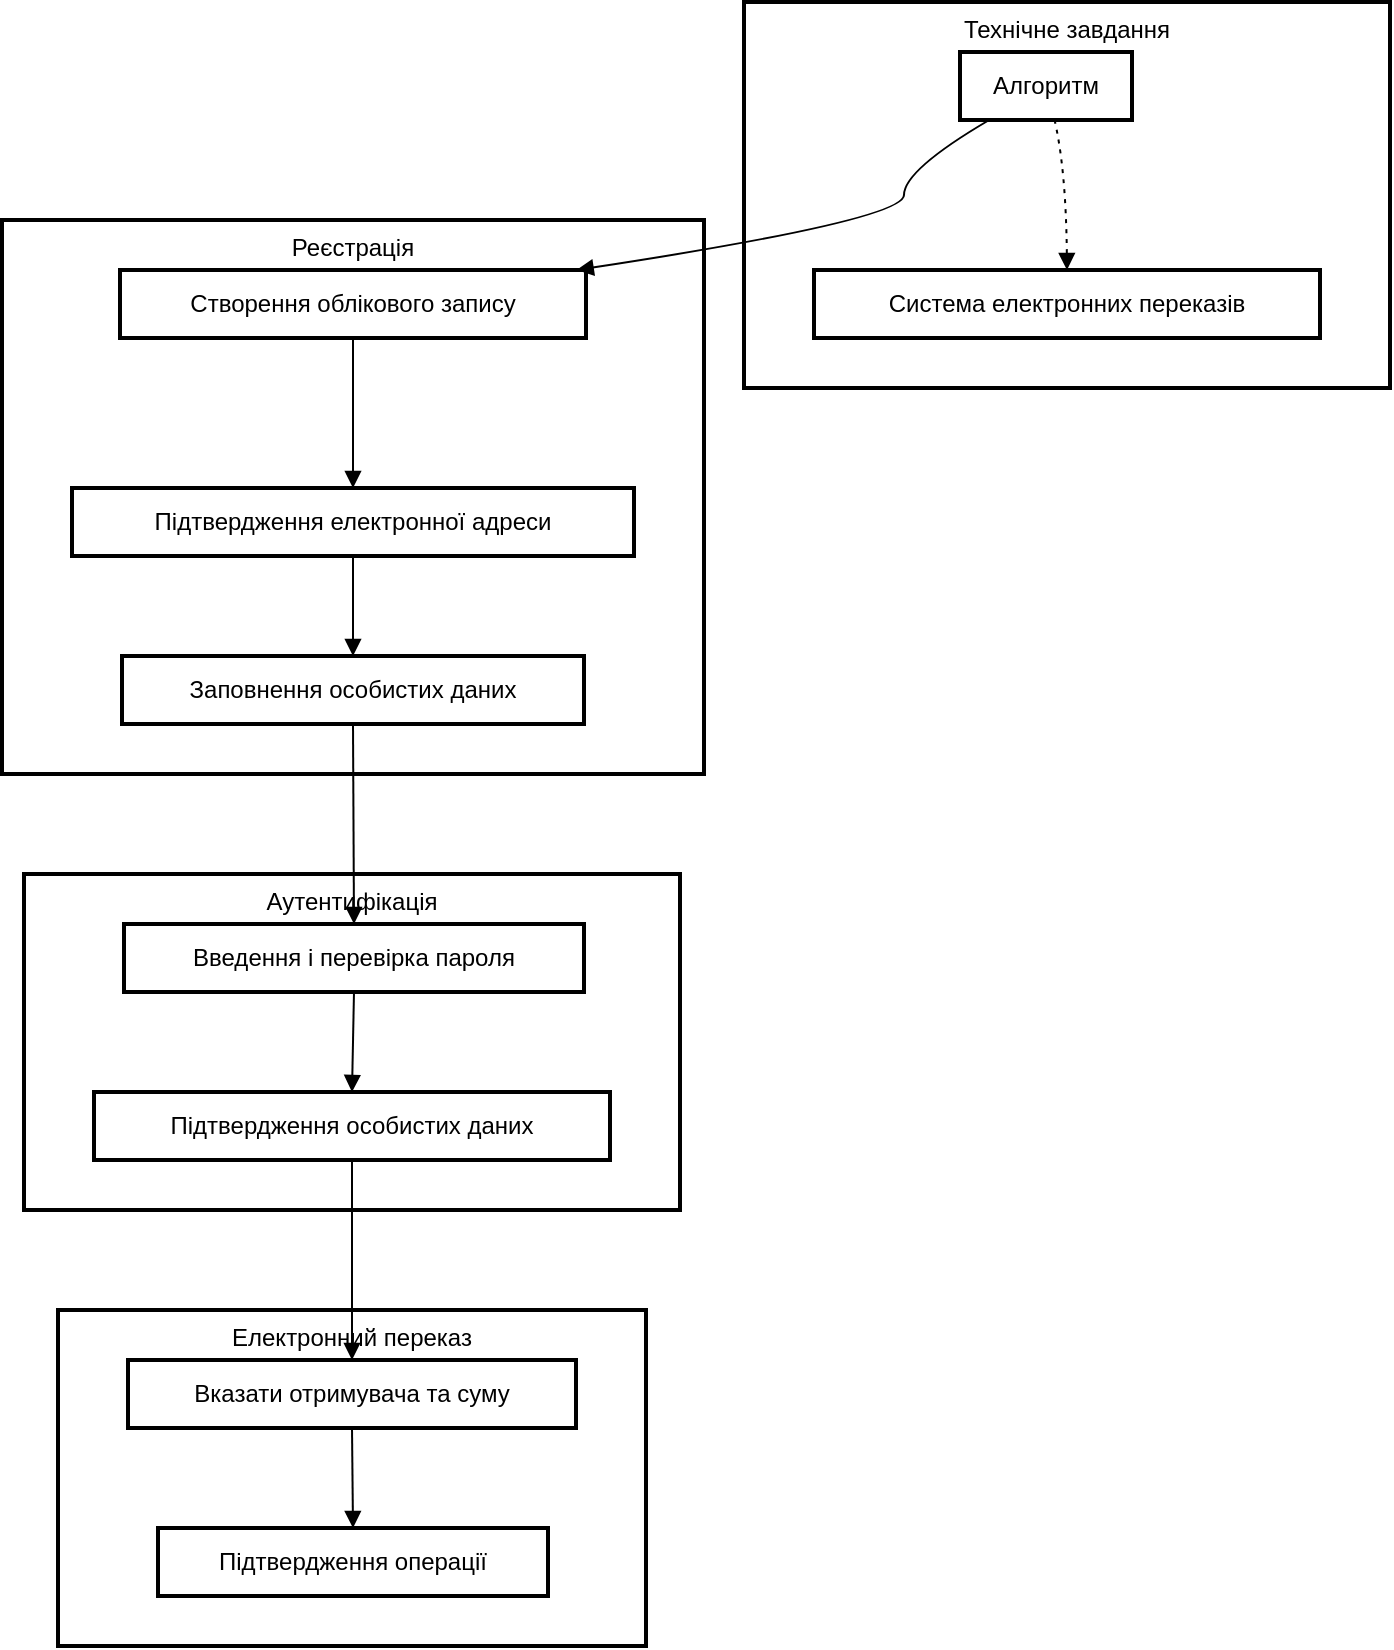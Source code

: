 <mxfile version="24.5.4" type="github">
  <diagram name="Page-1" id="ABK0qlNQWMwjMVvwtllY">
    <mxGraphModel>
      <root>
        <mxCell id="0" />
        <mxCell id="1" parent="0" />
        <mxCell id="2" value="Електронний переказ" style="whiteSpace=wrap;strokeWidth=2;verticalAlign=top;" vertex="1" parent="1">
          <mxGeometry x="28" y="654" width="294" height="168" as="geometry" />
        </mxCell>
        <mxCell id="3" value="Вказати отримувача та суму" style="whiteSpace=wrap;strokeWidth=2;" vertex="1" parent="1">
          <mxGeometry x="63" y="679" width="224" height="34" as="geometry" />
        </mxCell>
        <mxCell id="4" value="Підтвердження операції" style="whiteSpace=wrap;strokeWidth=2;" vertex="1" parent="1">
          <mxGeometry x="78" y="763" width="195" height="34" as="geometry" />
        </mxCell>
        <mxCell id="5" value="Аутентифікація" style="whiteSpace=wrap;strokeWidth=2;verticalAlign=top;" vertex="1" parent="1">
          <mxGeometry x="11" y="436" width="328" height="168" as="geometry" />
        </mxCell>
        <mxCell id="6" value="Введення і перевірка пароля" style="whiteSpace=wrap;strokeWidth=2;" vertex="1" parent="1">
          <mxGeometry x="61" y="461" width="230" height="34" as="geometry" />
        </mxCell>
        <mxCell id="7" value="Підтвердження особистих даних" style="whiteSpace=wrap;strokeWidth=2;" vertex="1" parent="1">
          <mxGeometry x="46" y="545" width="258" height="34" as="geometry" />
        </mxCell>
        <mxCell id="8" value="Реєстрація" style="whiteSpace=wrap;strokeWidth=2;verticalAlign=top;" vertex="1" parent="1">
          <mxGeometry y="109" width="351" height="277" as="geometry" />
        </mxCell>
        <mxCell id="9" value="Створення облікового запису" style="whiteSpace=wrap;strokeWidth=2;" vertex="1" parent="1">
          <mxGeometry x="59" y="134" width="233" height="34" as="geometry" />
        </mxCell>
        <mxCell id="10" value="Підтвердження електронної адреси" style="whiteSpace=wrap;strokeWidth=2;" vertex="1" parent="1">
          <mxGeometry x="35" y="243" width="281" height="34" as="geometry" />
        </mxCell>
        <mxCell id="11" value="Заповнення особистих даних" style="whiteSpace=wrap;strokeWidth=2;" vertex="1" parent="1">
          <mxGeometry x="60" y="327" width="231" height="34" as="geometry" />
        </mxCell>
        <mxCell id="12" value="Технічне завдання" style="whiteSpace=wrap;strokeWidth=2;verticalAlign=top;" vertex="1" parent="1">
          <mxGeometry x="371" width="323" height="193" as="geometry" />
        </mxCell>
        <mxCell id="13" value="Система електронних переказів" style="whiteSpace=wrap;strokeWidth=2;" vertex="1" parent="1">
          <mxGeometry x="406" y="134" width="253" height="34" as="geometry" />
        </mxCell>
        <mxCell id="14" value="Алгоритм" style="whiteSpace=wrap;strokeWidth=2;" vertex="1" parent="1">
          <mxGeometry x="479" y="25" width="86" height="34" as="geometry" />
        </mxCell>
        <mxCell id="15" value="" style="curved=1;dashed=1;dashPattern=2 3;startArrow=none;endArrow=block;exitX=0.55;exitY=1;entryX=0.5;entryY=0;" edge="1" parent="1" source="14" target="13">
          <mxGeometry relative="1" as="geometry">
            <Array as="points">
              <mxPoint x="532" y="84" />
            </Array>
          </mxGeometry>
        </mxCell>
        <mxCell id="16" value="" style="curved=1;startArrow=none;endArrow=block;exitX=0.17;exitY=1;entryX=0.98;entryY=0;" edge="1" parent="1" source="14" target="9">
          <mxGeometry relative="1" as="geometry">
            <Array as="points">
              <mxPoint x="451" y="84" />
              <mxPoint x="451" y="109" />
            </Array>
          </mxGeometry>
        </mxCell>
        <mxCell id="17" value="" style="curved=1;startArrow=none;endArrow=block;exitX=0.5;exitY=1;entryX=0.5;entryY=0;" edge="1" parent="1" source="9" target="10">
          <mxGeometry relative="1" as="geometry">
            <Array as="points" />
          </mxGeometry>
        </mxCell>
        <mxCell id="18" value="" style="curved=1;startArrow=none;endArrow=block;exitX=0.5;exitY=1;entryX=0.5;entryY=0;" edge="1" parent="1" source="10" target="11">
          <mxGeometry relative="1" as="geometry">
            <Array as="points" />
          </mxGeometry>
        </mxCell>
        <mxCell id="19" value="" style="curved=1;startArrow=none;endArrow=block;exitX=0.5;exitY=1;entryX=0.5;entryY=0;" edge="1" parent="1" source="11" target="6">
          <mxGeometry relative="1" as="geometry">
            <Array as="points" />
          </mxGeometry>
        </mxCell>
        <mxCell id="20" value="" style="curved=1;startArrow=none;endArrow=block;exitX=0.5;exitY=1;entryX=0.5;entryY=0;" edge="1" parent="1" source="6" target="7">
          <mxGeometry relative="1" as="geometry">
            <Array as="points" />
          </mxGeometry>
        </mxCell>
        <mxCell id="21" value="" style="curved=1;startArrow=none;endArrow=block;exitX=0.5;exitY=1;entryX=0.5;entryY=0;" edge="1" parent="1" source="7" target="3">
          <mxGeometry relative="1" as="geometry">
            <Array as="points" />
          </mxGeometry>
        </mxCell>
        <mxCell id="22" value="" style="curved=1;startArrow=none;endArrow=block;exitX=0.5;exitY=1;entryX=0.5;entryY=0;" edge="1" parent="1" source="3" target="4">
          <mxGeometry relative="1" as="geometry">
            <Array as="points" />
          </mxGeometry>
        </mxCell>
      </root>
    </mxGraphModel>
  </diagram>
</mxfile>

